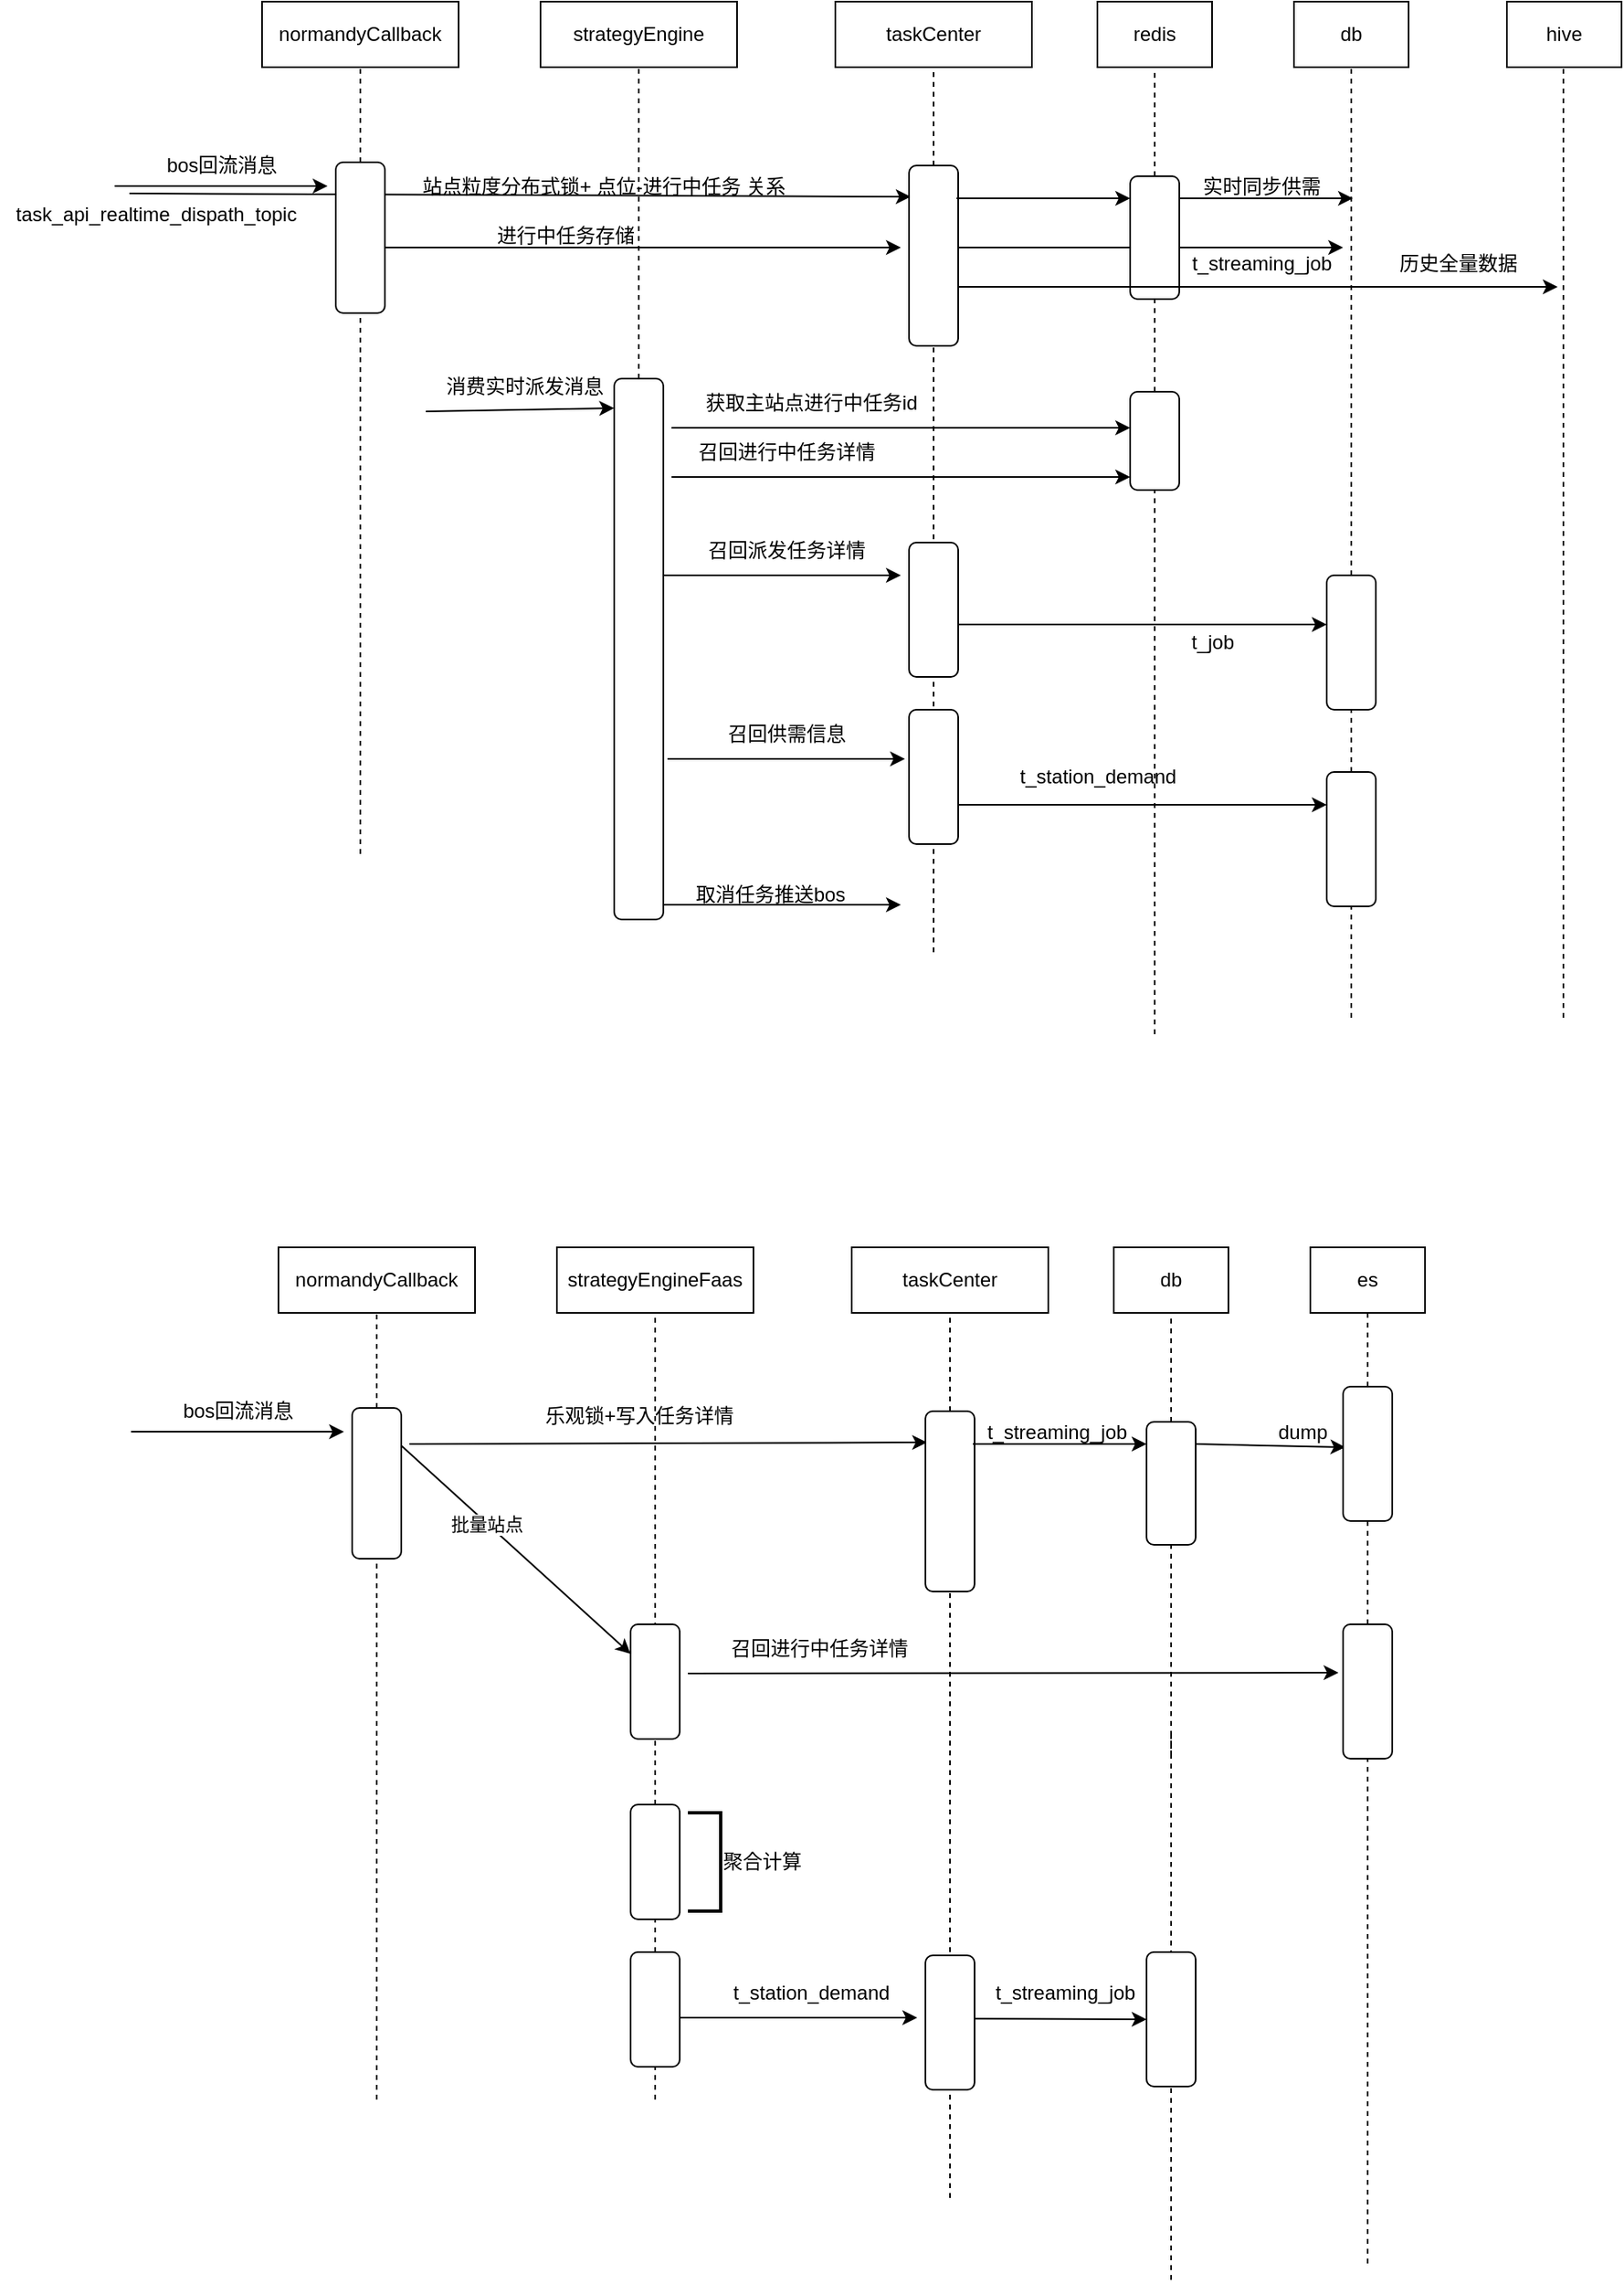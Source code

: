 <mxfile version="22.1.5" type="github">
  <diagram name="Page-1" id="b5c7aztyqT4D3_MfnT8D">
    <mxGraphModel dx="2152" dy="718" grid="1" gridSize="10" guides="1" tooltips="1" connect="1" arrows="1" fold="1" page="1" pageScale="1" pageWidth="850" pageHeight="1100" math="0" shadow="0">
      <root>
        <mxCell id="0" />
        <mxCell id="1" parent="0" />
        <mxCell id="7b0p1Mp8p-Ngd0mBVlGu-1" value="normandyCallback" style="rounded=0;whiteSpace=wrap;html=1;" parent="1" vertex="1">
          <mxGeometry x="90" y="80" width="120" height="40" as="geometry" />
        </mxCell>
        <mxCell id="7b0p1Mp8p-Ngd0mBVlGu-2" value="strategyEngine" style="rounded=0;whiteSpace=wrap;html=1;" parent="1" vertex="1">
          <mxGeometry x="260" y="80" width="120" height="40" as="geometry" />
        </mxCell>
        <mxCell id="7b0p1Mp8p-Ngd0mBVlGu-3" value="taskCenter" style="rounded=0;whiteSpace=wrap;html=1;" parent="1" vertex="1">
          <mxGeometry x="440" y="80" width="120" height="40" as="geometry" />
        </mxCell>
        <mxCell id="7b0p1Mp8p-Ngd0mBVlGu-5" value="redis" style="rounded=0;whiteSpace=wrap;html=1;" parent="1" vertex="1">
          <mxGeometry x="600" y="80" width="70" height="40" as="geometry" />
        </mxCell>
        <mxCell id="7b0p1Mp8p-Ngd0mBVlGu-7" value="" style="endArrow=none;dashed=1;html=1;rounded=0;entryX=0.5;entryY=1;entryDx=0;entryDy=0;" parent="1" source="7b0p1Mp8p-Ngd0mBVlGu-24" target="7b0p1Mp8p-Ngd0mBVlGu-1" edge="1">
          <mxGeometry width="50" height="50" relative="1" as="geometry">
            <mxPoint x="150" y="600" as="sourcePoint" />
            <mxPoint x="460" y="310" as="targetPoint" />
          </mxGeometry>
        </mxCell>
        <mxCell id="7b0p1Mp8p-Ngd0mBVlGu-8" value="" style="endArrow=none;dashed=1;html=1;rounded=0;entryX=0.5;entryY=1;entryDx=0;entryDy=0;" parent="1" source="7b0p1Mp8p-Ngd0mBVlGu-34" target="7b0p1Mp8p-Ngd0mBVlGu-2" edge="1">
          <mxGeometry width="50" height="50" relative="1" as="geometry">
            <mxPoint x="320" y="620" as="sourcePoint" />
            <mxPoint x="160" y="130" as="targetPoint" />
            <Array as="points" />
          </mxGeometry>
        </mxCell>
        <mxCell id="7b0p1Mp8p-Ngd0mBVlGu-10" value="" style="endArrow=none;dashed=1;html=1;rounded=0;" parent="1" source="7b0p1Mp8p-Ngd0mBVlGu-26" edge="1">
          <mxGeometry width="50" height="50" relative="1" as="geometry">
            <mxPoint x="499.5" y="610" as="sourcePoint" />
            <mxPoint x="500" y="120" as="targetPoint" />
            <Array as="points" />
          </mxGeometry>
        </mxCell>
        <mxCell id="7b0p1Mp8p-Ngd0mBVlGu-13" value="" style="endArrow=none;dashed=1;html=1;rounded=0;" parent="1" source="7b0p1Mp8p-Ngd0mBVlGu-28" edge="1">
          <mxGeometry width="50" height="50" relative="1" as="geometry">
            <mxPoint x="634.5" y="600" as="sourcePoint" />
            <mxPoint x="635" y="120" as="targetPoint" />
            <Array as="points" />
          </mxGeometry>
        </mxCell>
        <mxCell id="7b0p1Mp8p-Ngd0mBVlGu-15" value="" style="endArrow=classic;html=1;rounded=0;" parent="1" edge="1">
          <mxGeometry width="50" height="50" relative="1" as="geometry">
            <mxPoint y="192.5" as="sourcePoint" />
            <mxPoint x="130" y="192.5" as="targetPoint" />
          </mxGeometry>
        </mxCell>
        <mxCell id="7b0p1Mp8p-Ngd0mBVlGu-16" value="bos回流消息" style="text;html=1;align=center;verticalAlign=middle;resizable=0;points=[];autosize=1;strokeColor=none;fillColor=none;" parent="1" vertex="1">
          <mxGeometry x="20" y="165" width="90" height="30" as="geometry" />
        </mxCell>
        <mxCell id="7b0p1Mp8p-Ngd0mBVlGu-18" value="task_api_realtime_dispath_topic" style="text;html=1;align=center;verticalAlign=middle;resizable=0;points=[];autosize=1;strokeColor=none;fillColor=none;" parent="1" vertex="1">
          <mxGeometry x="-70" y="195" width="190" height="30" as="geometry" />
        </mxCell>
        <mxCell id="7b0p1Mp8p-Ngd0mBVlGu-20" value="" style="endArrow=classic;html=1;rounded=0;entryX=0.033;entryY=0.173;entryDx=0;entryDy=0;entryPerimeter=0;" parent="1" target="7b0p1Mp8p-Ngd0mBVlGu-26" edge="1">
          <mxGeometry width="50" height="50" relative="1" as="geometry">
            <mxPoint x="8.99" y="197.02" as="sourcePoint" />
            <mxPoint x="475.0" y="194.995" as="targetPoint" />
            <Array as="points" />
          </mxGeometry>
        </mxCell>
        <mxCell id="7b0p1Mp8p-Ngd0mBVlGu-21" value="站点粒度分布式锁+ 点位-进行中任务 关系&amp;nbsp;" style="text;html=1;align=center;verticalAlign=middle;resizable=0;points=[];autosize=1;strokeColor=none;fillColor=none;" parent="1" vertex="1">
          <mxGeometry x="175" y="178" width="250" height="30" as="geometry" />
        </mxCell>
        <mxCell id="7b0p1Mp8p-Ngd0mBVlGu-22" value="" style="endArrow=classic;html=1;rounded=0;" parent="1" edge="1">
          <mxGeometry width="50" height="50" relative="1" as="geometry">
            <mxPoint x="150" y="230" as="sourcePoint" />
            <mxPoint x="480" y="230" as="targetPoint" />
          </mxGeometry>
        </mxCell>
        <mxCell id="7b0p1Mp8p-Ngd0mBVlGu-23" value="进行中任务存储" style="text;html=1;align=center;verticalAlign=middle;resizable=0;points=[];autosize=1;strokeColor=none;fillColor=none;" parent="1" vertex="1">
          <mxGeometry x="220" y="208" width="110" height="30" as="geometry" />
        </mxCell>
        <mxCell id="7b0p1Mp8p-Ngd0mBVlGu-25" value="" style="endArrow=none;dashed=1;html=1;rounded=0;entryX=0.5;entryY=1;entryDx=0;entryDy=0;" parent="1" target="7b0p1Mp8p-Ngd0mBVlGu-24" edge="1">
          <mxGeometry width="50" height="50" relative="1" as="geometry">
            <mxPoint x="150" y="600" as="sourcePoint" />
            <mxPoint x="150" y="120" as="targetPoint" />
          </mxGeometry>
        </mxCell>
        <mxCell id="7b0p1Mp8p-Ngd0mBVlGu-24" value="" style="rounded=1;whiteSpace=wrap;html=1;" parent="1" vertex="1">
          <mxGeometry x="135" y="178" width="30" height="92" as="geometry" />
        </mxCell>
        <mxCell id="7b0p1Mp8p-Ngd0mBVlGu-27" value="" style="endArrow=none;dashed=1;html=1;rounded=0;" parent="1" target="7b0p1Mp8p-Ngd0mBVlGu-26" edge="1">
          <mxGeometry width="50" height="50" relative="1" as="geometry">
            <mxPoint x="500" y="660" as="sourcePoint" />
            <mxPoint x="500" y="120" as="targetPoint" />
            <Array as="points" />
          </mxGeometry>
        </mxCell>
        <mxCell id="7b0p1Mp8p-Ngd0mBVlGu-26" value="" style="rounded=1;whiteSpace=wrap;html=1;" parent="1" vertex="1">
          <mxGeometry x="485" y="180" width="30" height="110" as="geometry" />
        </mxCell>
        <mxCell id="7b0p1Mp8p-Ngd0mBVlGu-29" value="" style="endArrow=classic;html=1;rounded=0;entryX=0.958;entryY=0.933;entryDx=0;entryDy=0;entryPerimeter=0;" parent="1" target="7b0p1Mp8p-Ngd0mBVlGu-30" edge="1">
          <mxGeometry width="50" height="50" relative="1" as="geometry">
            <mxPoint x="190" y="330" as="sourcePoint" />
            <mxPoint x="325" y="330" as="targetPoint" />
          </mxGeometry>
        </mxCell>
        <mxCell id="7b0p1Mp8p-Ngd0mBVlGu-30" value="消费实时派发消息" style="text;html=1;align=center;verticalAlign=middle;resizable=0;points=[];autosize=1;strokeColor=none;fillColor=none;" parent="1" vertex="1">
          <mxGeometry x="190" y="300" width="120" height="30" as="geometry" />
        </mxCell>
        <mxCell id="7b0p1Mp8p-Ngd0mBVlGu-35" value="" style="endArrow=none;dashed=1;html=1;rounded=0;entryX=0.5;entryY=1;entryDx=0;entryDy=0;" parent="1" target="7b0p1Mp8p-Ngd0mBVlGu-34" edge="1">
          <mxGeometry width="50" height="50" relative="1" as="geometry">
            <mxPoint x="320" y="620" as="sourcePoint" />
            <mxPoint x="320" y="120" as="targetPoint" />
            <Array as="points" />
          </mxGeometry>
        </mxCell>
        <mxCell id="7b0p1Mp8p-Ngd0mBVlGu-34" value="" style="rounded=1;whiteSpace=wrap;html=1;" parent="1" vertex="1">
          <mxGeometry x="305" y="310" width="30" height="330" as="geometry" />
        </mxCell>
        <mxCell id="7b0p1Mp8p-Ngd0mBVlGu-38" value="" style="endArrow=classic;html=1;rounded=0;" parent="1" edge="1">
          <mxGeometry width="50" height="50" relative="1" as="geometry">
            <mxPoint x="340" y="340" as="sourcePoint" />
            <mxPoint x="620" y="340" as="targetPoint" />
          </mxGeometry>
        </mxCell>
        <mxCell id="7b0p1Mp8p-Ngd0mBVlGu-39" value="获取主站点进行中任务id" style="text;html=1;align=center;verticalAlign=middle;resizable=0;points=[];autosize=1;strokeColor=none;fillColor=none;" parent="1" vertex="1">
          <mxGeometry x="350" y="310" width="150" height="30" as="geometry" />
        </mxCell>
        <mxCell id="7b0p1Mp8p-Ngd0mBVlGu-40" value="" style="rounded=1;whiteSpace=wrap;html=1;" parent="1" vertex="1">
          <mxGeometry x="485" y="410" width="30" height="82" as="geometry" />
        </mxCell>
        <mxCell id="7b0p1Mp8p-Ngd0mBVlGu-41" value="" style="endArrow=classic;html=1;rounded=0;" parent="1" edge="1">
          <mxGeometry width="50" height="50" relative="1" as="geometry">
            <mxPoint x="335" y="430" as="sourcePoint" />
            <mxPoint x="480" y="430" as="targetPoint" />
          </mxGeometry>
        </mxCell>
        <mxCell id="7b0p1Mp8p-Ngd0mBVlGu-42" value="召回派发任务详情" style="text;html=1;align=center;verticalAlign=middle;resizable=0;points=[];autosize=1;strokeColor=none;fillColor=none;" parent="1" vertex="1">
          <mxGeometry x="350" y="400" width="120" height="30" as="geometry" />
        </mxCell>
        <mxCell id="7b0p1Mp8p-Ngd0mBVlGu-43" value="db" style="rounded=0;whiteSpace=wrap;html=1;" parent="1" vertex="1">
          <mxGeometry x="720" y="80" width="70" height="40" as="geometry" />
        </mxCell>
        <mxCell id="7b0p1Mp8p-Ngd0mBVlGu-44" value="" style="endArrow=classic;html=1;rounded=0;" parent="1" edge="1">
          <mxGeometry width="50" height="50" relative="1" as="geometry">
            <mxPoint x="515" y="230" as="sourcePoint" />
            <mxPoint x="750" y="230" as="targetPoint" />
          </mxGeometry>
        </mxCell>
        <mxCell id="7b0p1Mp8p-Ngd0mBVlGu-45" value="" style="endArrow=none;dashed=1;html=1;rounded=0;entryX=0.5;entryY=1;entryDx=0;entryDy=0;" parent="1" target="7b0p1Mp8p-Ngd0mBVlGu-43" edge="1">
          <mxGeometry width="50" height="50" relative="1" as="geometry">
            <mxPoint x="755" y="700" as="sourcePoint" />
            <mxPoint x="760" y="208" as="targetPoint" />
            <Array as="points" />
          </mxGeometry>
        </mxCell>
        <mxCell id="7b0p1Mp8p-Ngd0mBVlGu-47" value="" style="endArrow=classic;html=1;rounded=0;" parent="1" edge="1">
          <mxGeometry width="50" height="50" relative="1" as="geometry">
            <mxPoint x="515" y="460" as="sourcePoint" />
            <mxPoint x="740" y="460" as="targetPoint" />
          </mxGeometry>
        </mxCell>
        <mxCell id="7b0p1Mp8p-Ngd0mBVlGu-52" value="" style="rounded=1;whiteSpace=wrap;html=1;" parent="1" vertex="1">
          <mxGeometry x="740" y="430" width="30" height="82" as="geometry" />
        </mxCell>
        <mxCell id="7b0p1Mp8p-Ngd0mBVlGu-56" value="t_job" style="text;html=1;align=center;verticalAlign=middle;resizable=0;points=[];autosize=1;strokeColor=none;fillColor=none;" parent="1" vertex="1">
          <mxGeometry x="645" y="456" width="50" height="30" as="geometry" />
        </mxCell>
        <mxCell id="7b0p1Mp8p-Ngd0mBVlGu-57" value="" style="endArrow=none;dashed=1;html=1;rounded=0;" parent="1" source="7b0p1Mp8p-Ngd0mBVlGu-37" target="7b0p1Mp8p-Ngd0mBVlGu-28" edge="1">
          <mxGeometry width="50" height="50" relative="1" as="geometry">
            <mxPoint x="634.5" y="600" as="sourcePoint" />
            <mxPoint x="635" y="120" as="targetPoint" />
            <Array as="points" />
          </mxGeometry>
        </mxCell>
        <mxCell id="7b0p1Mp8p-Ngd0mBVlGu-28" value="" style="rounded=1;whiteSpace=wrap;html=1;" parent="1" vertex="1">
          <mxGeometry x="620" y="186.5" width="30" height="75" as="geometry" />
        </mxCell>
        <mxCell id="7b0p1Mp8p-Ngd0mBVlGu-59" value="" style="endArrow=none;dashed=1;html=1;rounded=0;" parent="1" target="7b0p1Mp8p-Ngd0mBVlGu-37" edge="1">
          <mxGeometry width="50" height="50" relative="1" as="geometry">
            <mxPoint x="635" y="710" as="sourcePoint" />
            <mxPoint x="635" y="225" as="targetPoint" />
            <Array as="points" />
          </mxGeometry>
        </mxCell>
        <mxCell id="7b0p1Mp8p-Ngd0mBVlGu-37" value="" style="rounded=1;whiteSpace=wrap;html=1;" parent="1" vertex="1">
          <mxGeometry x="620" y="318" width="30" height="60" as="geometry" />
        </mxCell>
        <mxCell id="7b0p1Mp8p-Ngd0mBVlGu-60" value="" style="rounded=1;whiteSpace=wrap;html=1;" parent="1" vertex="1">
          <mxGeometry x="485" y="512" width="30" height="82" as="geometry" />
        </mxCell>
        <mxCell id="7b0p1Mp8p-Ngd0mBVlGu-61" value="召回供需信息" style="text;html=1;align=center;verticalAlign=middle;resizable=0;points=[];autosize=1;strokeColor=none;fillColor=none;" parent="1" vertex="1">
          <mxGeometry x="360" y="512" width="100" height="30" as="geometry" />
        </mxCell>
        <mxCell id="7b0p1Mp8p-Ngd0mBVlGu-62" value="" style="endArrow=classic;html=1;rounded=0;" parent="1" edge="1">
          <mxGeometry width="50" height="50" relative="1" as="geometry">
            <mxPoint x="337.5" y="542" as="sourcePoint" />
            <mxPoint x="482.5" y="542" as="targetPoint" />
          </mxGeometry>
        </mxCell>
        <mxCell id="7b0p1Mp8p-Ngd0mBVlGu-63" value="" style="rounded=1;whiteSpace=wrap;html=1;" parent="1" vertex="1">
          <mxGeometry x="740" y="550" width="30" height="82" as="geometry" />
        </mxCell>
        <mxCell id="7b0p1Mp8p-Ngd0mBVlGu-64" value="" style="endArrow=classic;html=1;rounded=0;" parent="1" edge="1">
          <mxGeometry width="50" height="50" relative="1" as="geometry">
            <mxPoint x="515" y="570" as="sourcePoint" />
            <mxPoint x="740" y="570" as="targetPoint" />
          </mxGeometry>
        </mxCell>
        <mxCell id="7b0p1Mp8p-Ngd0mBVlGu-65" value="t_station_demand" style="text;html=1;align=center;verticalAlign=middle;resizable=0;points=[];autosize=1;strokeColor=none;fillColor=none;" parent="1" vertex="1">
          <mxGeometry x="540" y="538" width="120" height="30" as="geometry" />
        </mxCell>
        <mxCell id="7b0p1Mp8p-Ngd0mBVlGu-66" value="" style="endArrow=classic;html=1;rounded=0;" parent="1" edge="1">
          <mxGeometry width="50" height="50" relative="1" as="geometry">
            <mxPoint x="335" y="631" as="sourcePoint" />
            <mxPoint x="480" y="631" as="targetPoint" />
          </mxGeometry>
        </mxCell>
        <mxCell id="7b0p1Mp8p-Ngd0mBVlGu-67" value="取消任务推送bos" style="text;html=1;align=center;verticalAlign=middle;resizable=0;points=[];autosize=1;strokeColor=none;fillColor=none;" parent="1" vertex="1">
          <mxGeometry x="345" y="610" width="110" height="30" as="geometry" />
        </mxCell>
        <mxCell id="7b0p1Mp8p-Ngd0mBVlGu-72" value="" style="endArrow=classic;html=1;rounded=0;" parent="1" edge="1">
          <mxGeometry width="50" height="50" relative="1" as="geometry">
            <mxPoint x="340" y="370" as="sourcePoint" />
            <mxPoint x="620" y="370" as="targetPoint" />
          </mxGeometry>
        </mxCell>
        <mxCell id="7b0p1Mp8p-Ngd0mBVlGu-73" value="召回进行中任务详情" style="text;html=1;align=center;verticalAlign=middle;resizable=0;points=[];autosize=1;strokeColor=none;fillColor=none;" parent="1" vertex="1">
          <mxGeometry x="345" y="340" width="130" height="30" as="geometry" />
        </mxCell>
        <mxCell id="7b0p1Mp8p-Ngd0mBVlGu-74" value="" style="endArrow=classic;html=1;rounded=0;entryX=0.033;entryY=0.6;entryDx=0;entryDy=0;entryPerimeter=0;" parent="1" edge="1">
          <mxGeometry width="50" height="50" relative="1" as="geometry">
            <mxPoint x="514" y="200" as="sourcePoint" />
            <mxPoint x="620" y="200" as="targetPoint" />
          </mxGeometry>
        </mxCell>
        <mxCell id="7b0p1Mp8p-Ngd0mBVlGu-77" value="t_streaming_job" style="text;html=1;align=center;verticalAlign=middle;resizable=0;points=[];autosize=1;strokeColor=none;fillColor=none;" parent="1" vertex="1">
          <mxGeometry x="645" y="225" width="110" height="30" as="geometry" />
        </mxCell>
        <mxCell id="7b0p1Mp8p-Ngd0mBVlGu-78" value="" style="endArrow=classic;html=1;rounded=0;entryX=0.033;entryY=0.6;entryDx=0;entryDy=0;entryPerimeter=0;" parent="1" edge="1">
          <mxGeometry width="50" height="50" relative="1" as="geometry">
            <mxPoint x="650" y="200" as="sourcePoint" />
            <mxPoint x="756" y="200" as="targetPoint" />
          </mxGeometry>
        </mxCell>
        <mxCell id="7b0p1Mp8p-Ngd0mBVlGu-79" value="实时同步供需" style="text;html=1;align=center;verticalAlign=middle;resizable=0;points=[];autosize=1;strokeColor=none;fillColor=none;" parent="1" vertex="1">
          <mxGeometry x="650" y="177.5" width="100" height="30" as="geometry" />
        </mxCell>
        <mxCell id="7b0p1Mp8p-Ngd0mBVlGu-81" value="hive" style="rounded=0;whiteSpace=wrap;html=1;" parent="1" vertex="1">
          <mxGeometry x="850" y="80" width="70" height="40" as="geometry" />
        </mxCell>
        <mxCell id="7b0p1Mp8p-Ngd0mBVlGu-82" value="" style="endArrow=none;dashed=1;html=1;rounded=0;entryX=0.5;entryY=1;entryDx=0;entryDy=0;" parent="1" edge="1">
          <mxGeometry width="50" height="50" relative="1" as="geometry">
            <mxPoint x="884.5" y="700" as="sourcePoint" />
            <mxPoint x="884.5" y="120" as="targetPoint" />
            <Array as="points" />
          </mxGeometry>
        </mxCell>
        <mxCell id="7b0p1Mp8p-Ngd0mBVlGu-84" value="" style="endArrow=classic;html=1;rounded=0;" parent="1" edge="1">
          <mxGeometry width="50" height="50" relative="1" as="geometry">
            <mxPoint x="515" y="254" as="sourcePoint" />
            <mxPoint x="881" y="254" as="targetPoint" />
          </mxGeometry>
        </mxCell>
        <mxCell id="7b0p1Mp8p-Ngd0mBVlGu-85" value="历史全量数据" style="text;html=1;align=center;verticalAlign=middle;resizable=0;points=[];autosize=1;strokeColor=none;fillColor=none;" parent="1" vertex="1">
          <mxGeometry x="770" y="225" width="100" height="30" as="geometry" />
        </mxCell>
        <mxCell id="x3i6QHXwzPUDBxG21b24-1" value="normandyCallback" style="rounded=0;whiteSpace=wrap;html=1;" vertex="1" parent="1">
          <mxGeometry x="100" y="840" width="120" height="40" as="geometry" />
        </mxCell>
        <mxCell id="x3i6QHXwzPUDBxG21b24-2" value="strategyEngineFaas" style="rounded=0;whiteSpace=wrap;html=1;" vertex="1" parent="1">
          <mxGeometry x="270" y="840" width="120" height="40" as="geometry" />
        </mxCell>
        <mxCell id="x3i6QHXwzPUDBxG21b24-3" value="taskCenter" style="rounded=0;whiteSpace=wrap;html=1;" vertex="1" parent="1">
          <mxGeometry x="450" y="840" width="120" height="40" as="geometry" />
        </mxCell>
        <mxCell id="x3i6QHXwzPUDBxG21b24-4" value="db" style="rounded=0;whiteSpace=wrap;html=1;" vertex="1" parent="1">
          <mxGeometry x="610" y="840" width="70" height="40" as="geometry" />
        </mxCell>
        <mxCell id="x3i6QHXwzPUDBxG21b24-5" value="" style="endArrow=none;dashed=1;html=1;rounded=0;entryX=0.5;entryY=1;entryDx=0;entryDy=0;" edge="1" parent="1" source="x3i6QHXwzPUDBxG21b24-17" target="x3i6QHXwzPUDBxG21b24-1">
          <mxGeometry width="50" height="50" relative="1" as="geometry">
            <mxPoint x="160" y="1360" as="sourcePoint" />
            <mxPoint x="470" y="1070" as="targetPoint" />
          </mxGeometry>
        </mxCell>
        <mxCell id="x3i6QHXwzPUDBxG21b24-6" value="" style="endArrow=none;dashed=1;html=1;rounded=0;entryX=0.5;entryY=1;entryDx=0;entryDy=0;" edge="1" parent="1" target="x3i6QHXwzPUDBxG21b24-2">
          <mxGeometry width="50" height="50" relative="1" as="geometry">
            <mxPoint x="330" y="1360" as="sourcePoint" />
            <mxPoint x="170" y="890" as="targetPoint" />
            <Array as="points" />
          </mxGeometry>
        </mxCell>
        <mxCell id="x3i6QHXwzPUDBxG21b24-7" value="" style="endArrow=none;dashed=1;html=1;rounded=0;" edge="1" parent="1" source="x3i6QHXwzPUDBxG21b24-19">
          <mxGeometry width="50" height="50" relative="1" as="geometry">
            <mxPoint x="509.5" y="1370" as="sourcePoint" />
            <mxPoint x="510" y="880" as="targetPoint" />
            <Array as="points" />
          </mxGeometry>
        </mxCell>
        <mxCell id="x3i6QHXwzPUDBxG21b24-8" value="" style="endArrow=none;dashed=1;html=1;rounded=0;" edge="1" parent="1" source="x3i6QHXwzPUDBxG21b24-36">
          <mxGeometry width="50" height="50" relative="1" as="geometry">
            <mxPoint x="644.5" y="1360" as="sourcePoint" />
            <mxPoint x="645" y="880" as="targetPoint" />
            <Array as="points" />
          </mxGeometry>
        </mxCell>
        <mxCell id="x3i6QHXwzPUDBxG21b24-9" value="" style="endArrow=classic;html=1;rounded=0;" edge="1" parent="1">
          <mxGeometry width="50" height="50" relative="1" as="geometry">
            <mxPoint x="10" y="952.5" as="sourcePoint" />
            <mxPoint x="140" y="952.5" as="targetPoint" />
          </mxGeometry>
        </mxCell>
        <mxCell id="x3i6QHXwzPUDBxG21b24-10" value="bos回流消息" style="text;html=1;align=center;verticalAlign=middle;resizable=0;points=[];autosize=1;strokeColor=none;fillColor=none;" vertex="1" parent="1">
          <mxGeometry x="30" y="925" width="90" height="30" as="geometry" />
        </mxCell>
        <mxCell id="x3i6QHXwzPUDBxG21b24-12" value="" style="endArrow=classic;html=1;rounded=0;entryX=0.033;entryY=0.173;entryDx=0;entryDy=0;entryPerimeter=0;" edge="1" parent="1" target="x3i6QHXwzPUDBxG21b24-19">
          <mxGeometry width="50" height="50" relative="1" as="geometry">
            <mxPoint x="180" y="960" as="sourcePoint" />
            <mxPoint x="485.0" y="954.995" as="targetPoint" />
            <Array as="points" />
          </mxGeometry>
        </mxCell>
        <mxCell id="x3i6QHXwzPUDBxG21b24-13" value="乐观锁+写入任务详情" style="text;html=1;align=center;verticalAlign=middle;resizable=0;points=[];autosize=1;strokeColor=none;fillColor=none;" vertex="1" parent="1">
          <mxGeometry x="250" y="928" width="140" height="30" as="geometry" />
        </mxCell>
        <mxCell id="x3i6QHXwzPUDBxG21b24-16" value="" style="endArrow=none;dashed=1;html=1;rounded=0;entryX=0.5;entryY=1;entryDx=0;entryDy=0;" edge="1" parent="1" target="x3i6QHXwzPUDBxG21b24-17">
          <mxGeometry width="50" height="50" relative="1" as="geometry">
            <mxPoint x="160" y="1360" as="sourcePoint" />
            <mxPoint x="160" y="880" as="targetPoint" />
          </mxGeometry>
        </mxCell>
        <mxCell id="x3i6QHXwzPUDBxG21b24-17" value="" style="rounded=1;whiteSpace=wrap;html=1;" vertex="1" parent="1">
          <mxGeometry x="145" y="938" width="30" height="92" as="geometry" />
        </mxCell>
        <mxCell id="x3i6QHXwzPUDBxG21b24-18" value="" style="endArrow=none;dashed=1;html=1;rounded=0;" edge="1" parent="1" target="x3i6QHXwzPUDBxG21b24-19">
          <mxGeometry width="50" height="50" relative="1" as="geometry">
            <mxPoint x="510" y="1420" as="sourcePoint" />
            <mxPoint x="510" y="880" as="targetPoint" />
            <Array as="points" />
          </mxGeometry>
        </mxCell>
        <mxCell id="x3i6QHXwzPUDBxG21b24-19" value="" style="rounded=1;whiteSpace=wrap;html=1;" vertex="1" parent="1">
          <mxGeometry x="495" y="940" width="30" height="110" as="geometry" />
        </mxCell>
        <mxCell id="x3i6QHXwzPUDBxG21b24-20" value="" style="endArrow=classic;html=1;rounded=0;entryX=0.958;entryY=0.933;entryDx=0;entryDy=0;entryPerimeter=0;exitX=1;exitY=0.25;exitDx=0;exitDy=0;" edge="1" parent="1" source="x3i6QHXwzPUDBxG21b24-17">
          <mxGeometry width="50" height="50" relative="1" as="geometry">
            <mxPoint x="200" y="1090" as="sourcePoint" />
            <mxPoint x="314.96" y="1087.99" as="targetPoint" />
          </mxGeometry>
        </mxCell>
        <mxCell id="x3i6QHXwzPUDBxG21b24-60" value="批量站点" style="edgeLabel;html=1;align=center;verticalAlign=middle;resizable=0;points=[];" vertex="1" connectable="0" parent="x3i6QHXwzPUDBxG21b24-20">
          <mxGeometry x="-0.253" y="-1" relative="1" as="geometry">
            <mxPoint as="offset" />
          </mxGeometry>
        </mxCell>
        <mxCell id="x3i6QHXwzPUDBxG21b24-23" value="" style="rounded=1;whiteSpace=wrap;html=1;" vertex="1" parent="1">
          <mxGeometry x="315" y="1070" width="30" height="70" as="geometry" />
        </mxCell>
        <mxCell id="x3i6QHXwzPUDBxG21b24-24" value="" style="endArrow=classic;html=1;rounded=0;entryX=-0.094;entryY=0.36;entryDx=0;entryDy=0;entryPerimeter=0;" edge="1" parent="1" target="x3i6QHXwzPUDBxG21b24-33">
          <mxGeometry width="50" height="50" relative="1" as="geometry">
            <mxPoint x="350" y="1100" as="sourcePoint" />
            <mxPoint x="630" y="1100" as="targetPoint" />
          </mxGeometry>
        </mxCell>
        <mxCell id="x3i6QHXwzPUDBxG21b24-28" value="召回进行中任务详情" style="text;html=1;align=center;verticalAlign=middle;resizable=0;points=[];autosize=1;strokeColor=none;fillColor=none;" vertex="1" parent="1">
          <mxGeometry x="365" y="1070" width="130" height="30" as="geometry" />
        </mxCell>
        <mxCell id="x3i6QHXwzPUDBxG21b24-29" value="es" style="rounded=0;whiteSpace=wrap;html=1;" vertex="1" parent="1">
          <mxGeometry x="730" y="840" width="70" height="40" as="geometry" />
        </mxCell>
        <mxCell id="x3i6QHXwzPUDBxG21b24-31" value="" style="endArrow=none;dashed=1;html=1;rounded=0;entryX=0.5;entryY=1;entryDx=0;entryDy=0;" edge="1" parent="1" target="x3i6QHXwzPUDBxG21b24-29" source="x3i6QHXwzPUDBxG21b24-77">
          <mxGeometry width="50" height="50" relative="1" as="geometry">
            <mxPoint x="765" y="1460" as="sourcePoint" />
            <mxPoint x="770" y="968" as="targetPoint" />
            <Array as="points" />
          </mxGeometry>
        </mxCell>
        <mxCell id="x3i6QHXwzPUDBxG21b24-35" value="" style="endArrow=none;dashed=1;html=1;rounded=0;" edge="1" parent="1" target="x3i6QHXwzPUDBxG21b24-36">
          <mxGeometry width="50" height="50" relative="1" as="geometry">
            <mxPoint x="645" y="1150" as="sourcePoint" />
            <mxPoint x="645" y="880" as="targetPoint" />
            <Array as="points" />
          </mxGeometry>
        </mxCell>
        <mxCell id="x3i6QHXwzPUDBxG21b24-36" value="" style="rounded=1;whiteSpace=wrap;html=1;" vertex="1" parent="1">
          <mxGeometry x="630" y="946.5" width="30" height="75" as="geometry" />
        </mxCell>
        <mxCell id="x3i6QHXwzPUDBxG21b24-37" value="" style="endArrow=none;dashed=1;html=1;rounded=0;" edge="1" parent="1">
          <mxGeometry width="50" height="50" relative="1" as="geometry">
            <mxPoint x="645" y="1470" as="sourcePoint" />
            <mxPoint x="645" y="1138" as="targetPoint" />
            <Array as="points" />
          </mxGeometry>
        </mxCell>
        <mxCell id="x3i6QHXwzPUDBxG21b24-39" value="" style="rounded=1;whiteSpace=wrap;html=1;" vertex="1" parent="1">
          <mxGeometry x="495" y="1272" width="30" height="82" as="geometry" />
        </mxCell>
        <mxCell id="x3i6QHXwzPUDBxG21b24-42" value="" style="rounded=1;whiteSpace=wrap;html=1;" vertex="1" parent="1">
          <mxGeometry x="630" y="1270" width="30" height="82" as="geometry" />
        </mxCell>
        <mxCell id="x3i6QHXwzPUDBxG21b24-43" value="" style="endArrow=classic;html=1;rounded=0;" edge="1" parent="1">
          <mxGeometry width="50" height="50" relative="1" as="geometry">
            <mxPoint x="345" y="1310" as="sourcePoint" />
            <mxPoint x="490" y="1310" as="targetPoint" />
          </mxGeometry>
        </mxCell>
        <mxCell id="x3i6QHXwzPUDBxG21b24-44" value="t_station_demand" style="text;html=1;align=center;verticalAlign=middle;resizable=0;points=[];autosize=1;strokeColor=none;fillColor=none;" vertex="1" parent="1">
          <mxGeometry x="365" y="1280" width="120" height="30" as="geometry" />
        </mxCell>
        <mxCell id="x3i6QHXwzPUDBxG21b24-45" value="" style="endArrow=classic;html=1;rounded=0;" edge="1" parent="1">
          <mxGeometry width="50" height="50" relative="1" as="geometry">
            <mxPoint x="525" y="1310.58" as="sourcePoint" />
            <mxPoint x="630" y="1311" as="targetPoint" />
          </mxGeometry>
        </mxCell>
        <mxCell id="x3i6QHXwzPUDBxG21b24-49" value="" style="endArrow=classic;html=1;rounded=0;entryX=0.033;entryY=0.6;entryDx=0;entryDy=0;entryPerimeter=0;" edge="1" parent="1">
          <mxGeometry width="50" height="50" relative="1" as="geometry">
            <mxPoint x="524" y="960" as="sourcePoint" />
            <mxPoint x="630" y="960" as="targetPoint" />
          </mxGeometry>
        </mxCell>
        <mxCell id="x3i6QHXwzPUDBxG21b24-51" value="" style="endArrow=classic;html=1;rounded=0;entryX=1.027;entryY=0.817;entryDx=0;entryDy=0;entryPerimeter=0;" edge="1" parent="1" target="x3i6QHXwzPUDBxG21b24-52">
          <mxGeometry width="50" height="50" relative="1" as="geometry">
            <mxPoint x="660" y="960" as="sourcePoint" />
            <mxPoint x="766" y="960" as="targetPoint" />
          </mxGeometry>
        </mxCell>
        <mxCell id="x3i6QHXwzPUDBxG21b24-52" value="dump" style="text;html=1;align=center;verticalAlign=middle;resizable=0;points=[];autosize=1;strokeColor=none;fillColor=none;" vertex="1" parent="1">
          <mxGeometry x="700" y="937.5" width="50" height="30" as="geometry" />
        </mxCell>
        <mxCell id="x3i6QHXwzPUDBxG21b24-57" value="t_streaming_job" style="text;html=1;align=center;verticalAlign=middle;resizable=0;points=[];autosize=1;strokeColor=none;fillColor=none;" vertex="1" parent="1">
          <mxGeometry x="520" y="937.5" width="110" height="30" as="geometry" />
        </mxCell>
        <mxCell id="x3i6QHXwzPUDBxG21b24-61" value="" style="endArrow=none;dashed=1;html=1;rounded=0;entryX=0.5;entryY=1;entryDx=0;entryDy=0;" edge="1" parent="1" target="x3i6QHXwzPUDBxG21b24-33">
          <mxGeometry width="50" height="50" relative="1" as="geometry">
            <mxPoint x="765" y="1460" as="sourcePoint" />
            <mxPoint x="765" y="880" as="targetPoint" />
            <Array as="points" />
          </mxGeometry>
        </mxCell>
        <mxCell id="x3i6QHXwzPUDBxG21b24-33" value="" style="rounded=1;whiteSpace=wrap;html=1;" vertex="1" parent="1">
          <mxGeometry x="750" y="1070" width="30" height="82" as="geometry" />
        </mxCell>
        <mxCell id="x3i6QHXwzPUDBxG21b24-62" value="t_streaming_job" style="text;html=1;align=center;verticalAlign=middle;resizable=0;points=[];autosize=1;strokeColor=none;fillColor=none;" vertex="1" parent="1">
          <mxGeometry x="525" y="1280" width="110" height="30" as="geometry" />
        </mxCell>
        <mxCell id="x3i6QHXwzPUDBxG21b24-73" value="" style="rounded=1;whiteSpace=wrap;html=1;" vertex="1" parent="1">
          <mxGeometry x="315" y="1180" width="30" height="70" as="geometry" />
        </mxCell>
        <mxCell id="x3i6QHXwzPUDBxG21b24-74" value="" style="rounded=1;whiteSpace=wrap;html=1;" vertex="1" parent="1">
          <mxGeometry x="315" y="1270" width="30" height="70" as="geometry" />
        </mxCell>
        <mxCell id="x3i6QHXwzPUDBxG21b24-75" value="" style="strokeWidth=2;html=1;shape=mxgraph.flowchart.annotation_1;align=left;pointerEvents=1;direction=west;" vertex="1" parent="1">
          <mxGeometry x="350" y="1185" width="20" height="60" as="geometry" />
        </mxCell>
        <mxCell id="x3i6QHXwzPUDBxG21b24-76" value="聚合计算" style="text;html=1;align=center;verticalAlign=middle;resizable=0;points=[];autosize=1;strokeColor=none;fillColor=none;" vertex="1" parent="1">
          <mxGeometry x="360" y="1200" width="70" height="30" as="geometry" />
        </mxCell>
        <mxCell id="x3i6QHXwzPUDBxG21b24-78" value="" style="endArrow=none;dashed=1;html=1;rounded=0;entryX=0.5;entryY=1;entryDx=0;entryDy=0;" edge="1" parent="1" source="x3i6QHXwzPUDBxG21b24-33" target="x3i6QHXwzPUDBxG21b24-77">
          <mxGeometry width="50" height="50" relative="1" as="geometry">
            <mxPoint x="765" y="1070" as="sourcePoint" />
            <mxPoint x="765" y="880" as="targetPoint" />
            <Array as="points" />
          </mxGeometry>
        </mxCell>
        <mxCell id="x3i6QHXwzPUDBxG21b24-77" value="" style="rounded=1;whiteSpace=wrap;html=1;" vertex="1" parent="1">
          <mxGeometry x="750" y="925" width="30" height="82" as="geometry" />
        </mxCell>
      </root>
    </mxGraphModel>
  </diagram>
</mxfile>

